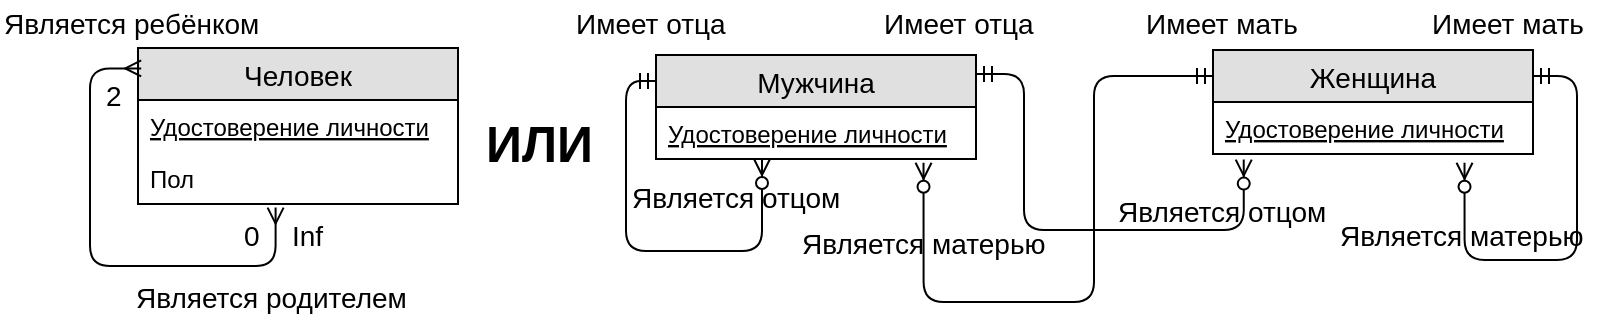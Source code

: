 <mxfile version="12.1.3" type="device" pages="1"><diagram id="gvGiIRRxEIWXnsjBUufy" name="Page-1"><mxGraphModel dx="1024" dy="418" grid="0" gridSize="10" guides="1" tooltips="1" connect="1" arrows="1" fold="1" page="1" pageScale="1" pageWidth="827" pageHeight="1169" math="0" shadow="0"><root><mxCell id="0"/><mxCell id="1" parent="0"/><mxCell id="kNrkaa0x3SVOB59-N18G-1" value="Человек" style="swimlane;fontStyle=0;childLayout=stackLayout;horizontal=1;startSize=26;fillColor=#e0e0e0;horizontalStack=0;resizeParent=1;resizeParentMax=0;resizeLast=0;collapsible=1;marginBottom=0;swimlaneFillColor=#ffffff;align=center;fontSize=14;" vertex="1" parent="1"><mxGeometry x="98" y="64" width="160" height="78" as="geometry"/></mxCell><mxCell id="kNrkaa0x3SVOB59-N18G-2" value="Удостоверение личности" style="text;strokeColor=none;fillColor=none;spacingLeft=4;spacingRight=4;overflow=hidden;rotatable=0;points=[[0,0.5],[1,0.5]];portConstraint=eastwest;fontSize=12;fontStyle=4" vertex="1" parent="kNrkaa0x3SVOB59-N18G-1"><mxGeometry y="26" width="160" height="26" as="geometry"/></mxCell><mxCell id="kNrkaa0x3SVOB59-N18G-3" value="Пол" style="text;strokeColor=none;fillColor=none;spacingLeft=4;spacingRight=4;overflow=hidden;rotatable=0;points=[[0,0.5],[1,0.5]];portConstraint=eastwest;fontSize=12;" vertex="1" parent="kNrkaa0x3SVOB59-N18G-1"><mxGeometry y="52" width="160" height="26" as="geometry"/></mxCell><mxCell id="kNrkaa0x3SVOB59-N18G-5" value="" style="edgeStyle=orthogonalEdgeStyle;fontSize=12;html=1;endArrow=ERmany;startArrow=ERmany;entryX=0.01;entryY=0.131;entryDx=0;entryDy=0;entryPerimeter=0;exitX=0.43;exitY=1.069;exitDx=0;exitDy=0;exitPerimeter=0;" edge="1" parent="kNrkaa0x3SVOB59-N18G-1" source="kNrkaa0x3SVOB59-N18G-3" target="kNrkaa0x3SVOB59-N18G-1"><mxGeometry width="100" height="100" relative="1" as="geometry"><mxPoint x="32" y="147" as="sourcePoint"/><mxPoint x="59" y="154" as="targetPoint"/><Array as="points"><mxPoint x="69" y="109"/><mxPoint x="-24" y="109"/><mxPoint x="-24" y="10"/></Array></mxGeometry></mxCell><mxCell id="kNrkaa0x3SVOB59-N18G-6" value="&lt;font style=&quot;font-size: 14px&quot;&gt;2&lt;/font&gt;" style="text;html=1;resizable=0;points=[];autosize=1;align=left;verticalAlign=top;spacingTop=-4;" vertex="1" parent="1"><mxGeometry x="80" y="77" width="18" height="14" as="geometry"/></mxCell><mxCell id="kNrkaa0x3SVOB59-N18G-7" value="&lt;font style=&quot;font-size: 14px&quot;&gt;Является ребёнком&lt;/font&gt;" style="text;html=1;resizable=0;points=[];autosize=1;align=left;verticalAlign=top;spacingTop=-4;" vertex="1" parent="1"><mxGeometry x="29" y="40.5" width="138" height="14" as="geometry"/></mxCell><mxCell id="kNrkaa0x3SVOB59-N18G-8" value="&lt;font style=&quot;font-size: 14px&quot;&gt;0&lt;/font&gt;" style="text;html=1;resizable=0;points=[];autosize=1;align=left;verticalAlign=top;spacingTop=-4;" vertex="1" parent="1"><mxGeometry x="149" y="147" width="18" height="14" as="geometry"/></mxCell><mxCell id="kNrkaa0x3SVOB59-N18G-9" value="&lt;span style=&quot;font-size: 14px&quot;&gt;Inf&lt;/span&gt;" style="text;html=1;resizable=0;points=[];autosize=1;align=left;verticalAlign=top;spacingTop=-4;" vertex="1" parent="1"><mxGeometry x="172.5" y="147" width="25" height="14" as="geometry"/></mxCell><mxCell id="kNrkaa0x3SVOB59-N18G-10" value="&lt;font size=&quot;1&quot;&gt;&lt;b style=&quot;font-size: 25px&quot;&gt;ИЛИ&lt;/b&gt;&lt;/font&gt;" style="text;html=1;resizable=0;points=[];autosize=1;align=left;verticalAlign=top;spacingTop=-4;" vertex="1" parent="1"><mxGeometry x="270" y="93.5" width="64" height="19" as="geometry"/></mxCell><mxCell id="kNrkaa0x3SVOB59-N18G-11" value="&lt;font style=&quot;font-size: 14px&quot;&gt;Является родителем&lt;/font&gt;" style="text;html=1;resizable=0;points=[];autosize=1;align=left;verticalAlign=top;spacingTop=-4;" vertex="1" parent="1"><mxGeometry x="94.5" y="178" width="145" height="14" as="geometry"/></mxCell><mxCell id="kNrkaa0x3SVOB59-N18G-13" value="Мужчина" style="swimlane;fontStyle=0;childLayout=stackLayout;horizontal=1;startSize=26;fillColor=#e0e0e0;horizontalStack=0;resizeParent=1;resizeParentMax=0;resizeLast=0;collapsible=1;marginBottom=0;swimlaneFillColor=#ffffff;align=center;fontSize=14;" vertex="1" parent="1"><mxGeometry x="357" y="67.5" width="160" height="52" as="geometry"/></mxCell><mxCell id="kNrkaa0x3SVOB59-N18G-14" value="Удостоверение личности" style="text;strokeColor=none;fillColor=none;spacingLeft=4;spacingRight=4;overflow=hidden;rotatable=0;points=[[0,0.5],[1,0.5]];portConstraint=eastwest;fontSize=12;fontStyle=4" vertex="1" parent="kNrkaa0x3SVOB59-N18G-13"><mxGeometry y="26" width="160" height="26" as="geometry"/></mxCell><mxCell id="kNrkaa0x3SVOB59-N18G-17" value="" style="edgeStyle=orthogonalEdgeStyle;fontSize=12;html=1;endArrow=ERzeroToMany;startArrow=ERmandOne;exitX=0;exitY=0.25;exitDx=0;exitDy=0;" edge="1" parent="kNrkaa0x3SVOB59-N18G-13" source="kNrkaa0x3SVOB59-N18G-13" target="kNrkaa0x3SVOB59-N18G-14"><mxGeometry width="100" height="100" relative="1" as="geometry"><mxPoint x="60" y="214" as="sourcePoint"/><mxPoint x="49.5" y="61" as="targetPoint"/><Array as="points"><mxPoint x="-15" y="13"/><mxPoint x="-15" y="98"/><mxPoint x="53" y="98"/></Array></mxGeometry></mxCell><mxCell id="kNrkaa0x3SVOB59-N18G-18" value="&lt;font style=&quot;font-size: 14px&quot;&gt;Имеет отца&lt;/font&gt;" style="text;html=1;resizable=0;points=[];autosize=1;align=left;verticalAlign=top;spacingTop=-4;" vertex="1" parent="1"><mxGeometry x="314.5" y="40.5" width="85" height="14" as="geometry"/></mxCell><mxCell id="kNrkaa0x3SVOB59-N18G-19" value="&lt;font style=&quot;font-size: 14px&quot;&gt;Является отцом&lt;/font&gt;" style="text;html=1;resizable=0;points=[];autosize=1;align=left;verticalAlign=top;spacingTop=-4;" vertex="1" parent="1"><mxGeometry x="342.5" y="128" width="114" height="14" as="geometry"/></mxCell><mxCell id="kNrkaa0x3SVOB59-N18G-20" value="Женщина" style="swimlane;fontStyle=0;childLayout=stackLayout;horizontal=1;startSize=26;fillColor=#e0e0e0;horizontalStack=0;resizeParent=1;resizeParentMax=0;resizeLast=0;collapsible=1;marginBottom=0;swimlaneFillColor=#ffffff;align=center;fontSize=14;" vertex="1" parent="1"><mxGeometry x="635.5" y="65" width="160" height="52" as="geometry"/></mxCell><mxCell id="kNrkaa0x3SVOB59-N18G-21" value="Удостоверение личности" style="text;strokeColor=none;fillColor=none;spacingLeft=4;spacingRight=4;overflow=hidden;rotatable=0;points=[[0,0.5],[1,0.5]];portConstraint=eastwest;fontSize=12;fontStyle=4" vertex="1" parent="kNrkaa0x3SVOB59-N18G-20"><mxGeometry y="26" width="160" height="26" as="geometry"/></mxCell><mxCell id="kNrkaa0x3SVOB59-N18G-34" value="" style="fontSize=12;html=1;endArrow=ERzeroToMany;startArrow=ERmandOne;exitX=1;exitY=0.25;exitDx=0;exitDy=0;entryX=0.786;entryY=1.169;entryDx=0;entryDy=0;entryPerimeter=0;edgeStyle=orthogonalEdgeStyle;" edge="1" parent="kNrkaa0x3SVOB59-N18G-20" source="kNrkaa0x3SVOB59-N18G-20" target="kNrkaa0x3SVOB59-N18G-21"><mxGeometry width="100" height="100" relative="1" as="geometry"><mxPoint x="105.5" y="205" as="sourcePoint"/><mxPoint x="205.5" y="105" as="targetPoint"/><Array as="points"><mxPoint x="182" y="13"/><mxPoint x="182" y="105"/><mxPoint x="126" y="105"/></Array></mxGeometry></mxCell><mxCell id="kNrkaa0x3SVOB59-N18G-27" value="" style="fontSize=12;html=1;endArrow=ERzeroToMany;startArrow=ERmandOne;entryX=0.096;entryY=1.108;entryDx=0;entryDy=0;entryPerimeter=0;edgeStyle=orthogonalEdgeStyle;" edge="1" parent="1" target="kNrkaa0x3SVOB59-N18G-21"><mxGeometry width="100" height="100" relative="1" as="geometry"><mxPoint x="517" y="77" as="sourcePoint"/><mxPoint x="667" y="201" as="targetPoint"/><Array as="points"><mxPoint x="541" y="77"/><mxPoint x="541" y="155"/><mxPoint x="651" y="155"/></Array></mxGeometry></mxCell><mxCell id="kNrkaa0x3SVOB59-N18G-28" value="&lt;font style=&quot;font-size: 14px&quot;&gt;Имеет отца&lt;/font&gt;" style="text;html=1;resizable=0;points=[];autosize=1;align=left;verticalAlign=top;spacingTop=-4;" vertex="1" parent="1"><mxGeometry x="468.5" y="40.5" width="85" height="14" as="geometry"/></mxCell><mxCell id="kNrkaa0x3SVOB59-N18G-29" value="" style="fontSize=12;html=1;endArrow=ERzeroToMany;startArrow=ERmandOne;exitX=0;exitY=0.25;exitDx=0;exitDy=0;entryX=0.836;entryY=1.073;entryDx=0;entryDy=0;entryPerimeter=0;edgeStyle=orthogonalEdgeStyle;" edge="1" parent="1" source="kNrkaa0x3SVOB59-N18G-20" target="kNrkaa0x3SVOB59-N18G-14"><mxGeometry width="100" height="100" relative="1" as="geometry"><mxPoint x="467" y="316" as="sourcePoint"/><mxPoint x="567" y="216" as="targetPoint"/><Array as="points"><mxPoint x="576" y="78"/><mxPoint x="576" y="191"/><mxPoint x="491" y="191"/></Array></mxGeometry></mxCell><mxCell id="kNrkaa0x3SVOB59-N18G-30" value="&lt;font style=&quot;font-size: 14px&quot;&gt;Является матерью&lt;/font&gt;" style="text;html=1;resizable=0;points=[];autosize=1;align=left;verticalAlign=top;spacingTop=-4;" vertex="1" parent="1"><mxGeometry x="427.5" y="150.5" width="132" height="14" as="geometry"/></mxCell><mxCell id="kNrkaa0x3SVOB59-N18G-31" value="&lt;font style=&quot;font-size: 14px&quot;&gt;Имеет мать&lt;/font&gt;" style="text;html=1;resizable=0;points=[];autosize=1;align=left;verticalAlign=top;spacingTop=-4;" vertex="1" parent="1"><mxGeometry x="600" y="40.5" width="86" height="14" as="geometry"/></mxCell><mxCell id="kNrkaa0x3SVOB59-N18G-32" value="&lt;font style=&quot;font-size: 14px&quot;&gt;Имеет мать&lt;/font&gt;" style="text;html=1;resizable=0;points=[];autosize=1;align=left;verticalAlign=top;spacingTop=-4;" vertex="1" parent="1"><mxGeometry x="743" y="40.5" width="86" height="14" as="geometry"/></mxCell><mxCell id="kNrkaa0x3SVOB59-N18G-35" value="&lt;font style=&quot;font-size: 14px&quot;&gt;Является отцом&lt;/font&gt;" style="text;html=1;resizable=0;points=[];autosize=1;align=left;verticalAlign=top;spacingTop=-4;" vertex="1" parent="1"><mxGeometry x="586" y="135" width="114" height="14" as="geometry"/></mxCell><mxCell id="kNrkaa0x3SVOB59-N18G-36" value="&lt;font style=&quot;font-size: 14px&quot;&gt;Является матерью&lt;/font&gt;" style="text;html=1;resizable=0;points=[];autosize=1;align=left;verticalAlign=top;spacingTop=-4;" vertex="1" parent="1"><mxGeometry x="697" y="147" width="132" height="14" as="geometry"/></mxCell></root></mxGraphModel></diagram></mxfile>